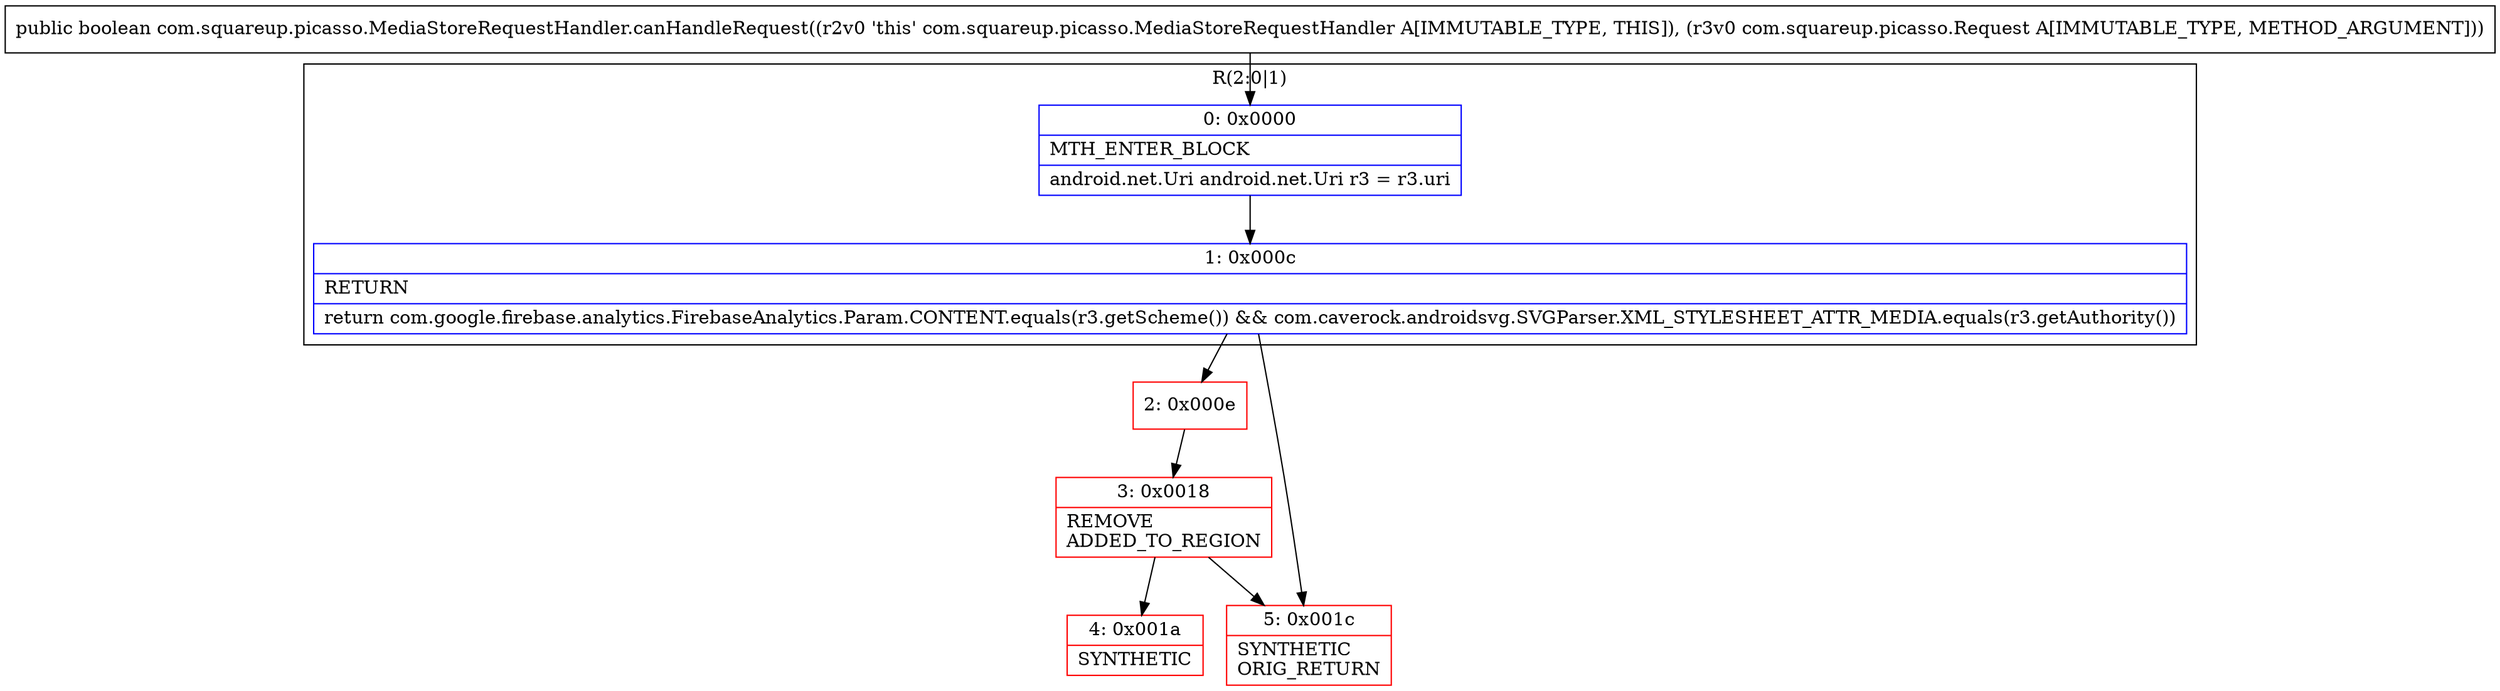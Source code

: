 digraph "CFG forcom.squareup.picasso.MediaStoreRequestHandler.canHandleRequest(Lcom\/squareup\/picasso\/Request;)Z" {
subgraph cluster_Region_905948354 {
label = "R(2:0|1)";
node [shape=record,color=blue];
Node_0 [shape=record,label="{0\:\ 0x0000|MTH_ENTER_BLOCK\l|android.net.Uri android.net.Uri r3 = r3.uri\l}"];
Node_1 [shape=record,label="{1\:\ 0x000c|RETURN\l|return com.google.firebase.analytics.FirebaseAnalytics.Param.CONTENT.equals(r3.getScheme()) && com.caverock.androidsvg.SVGParser.XML_STYLESHEET_ATTR_MEDIA.equals(r3.getAuthority())\l}"];
}
Node_2 [shape=record,color=red,label="{2\:\ 0x000e}"];
Node_3 [shape=record,color=red,label="{3\:\ 0x0018|REMOVE\lADDED_TO_REGION\l}"];
Node_4 [shape=record,color=red,label="{4\:\ 0x001a|SYNTHETIC\l}"];
Node_5 [shape=record,color=red,label="{5\:\ 0x001c|SYNTHETIC\lORIG_RETURN\l}"];
MethodNode[shape=record,label="{public boolean com.squareup.picasso.MediaStoreRequestHandler.canHandleRequest((r2v0 'this' com.squareup.picasso.MediaStoreRequestHandler A[IMMUTABLE_TYPE, THIS]), (r3v0 com.squareup.picasso.Request A[IMMUTABLE_TYPE, METHOD_ARGUMENT])) }"];
MethodNode -> Node_0;
Node_0 -> Node_1;
Node_1 -> Node_2;
Node_1 -> Node_5;
Node_2 -> Node_3;
Node_3 -> Node_4;
Node_3 -> Node_5;
}

